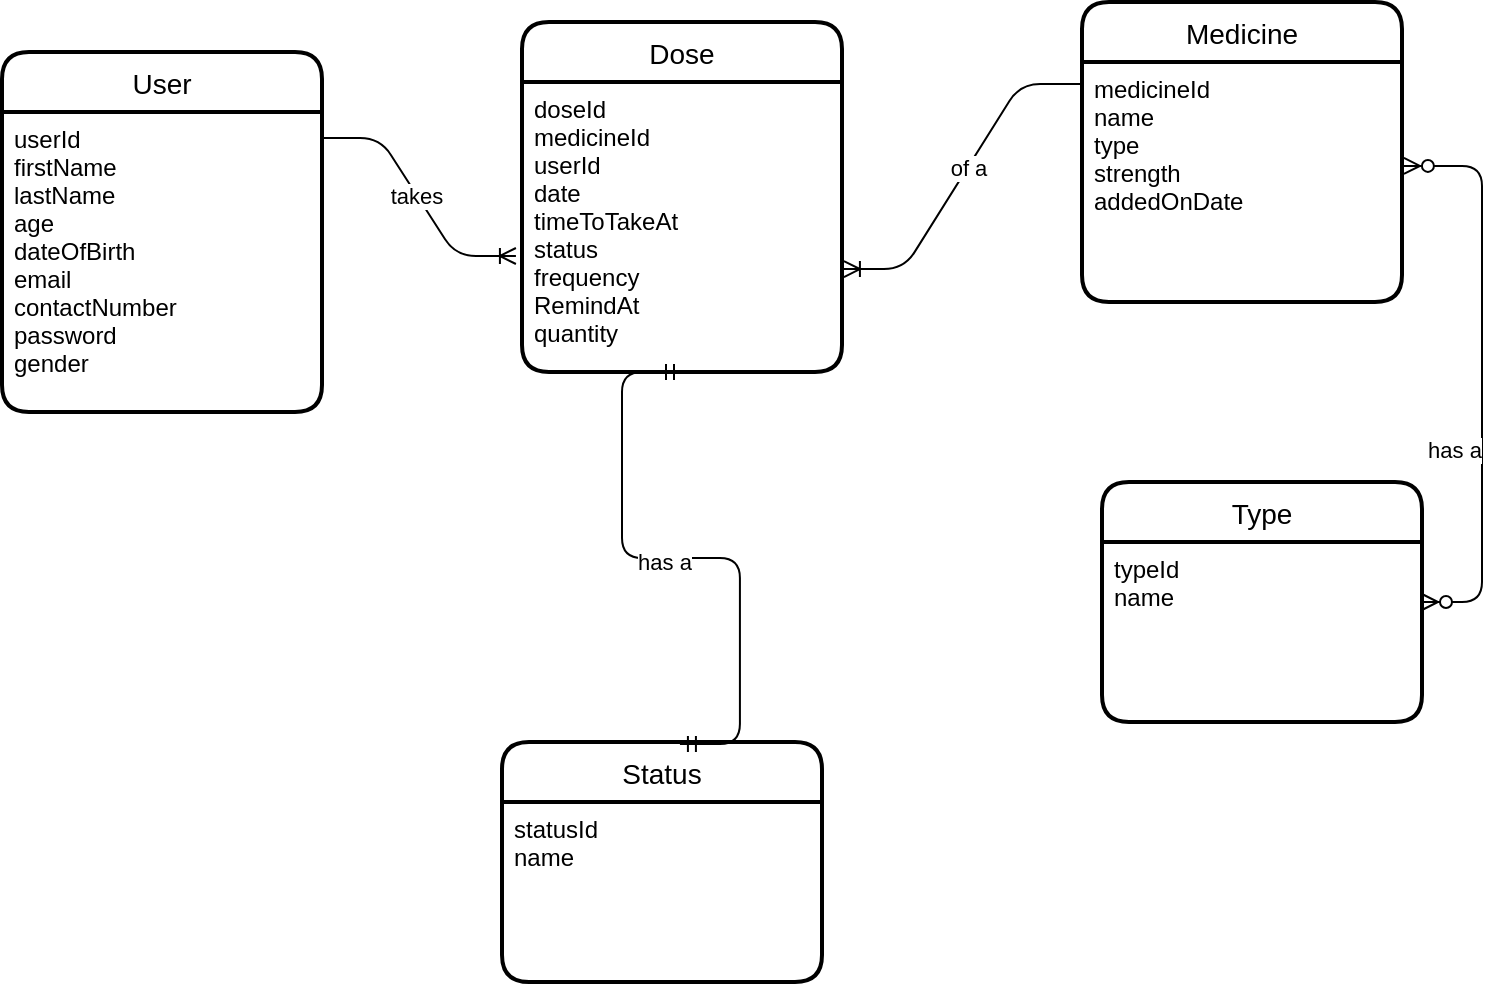 <mxfile version="14.8.0" type="device"><diagram id="R2lEEEUBdFMjLlhIrx00" name="Page-1"><mxGraphModel dx="942" dy="582" grid="1" gridSize="10" guides="1" tooltips="1" connect="1" arrows="1" fold="1" page="1" pageScale="1" pageWidth="850" pageHeight="1100" math="0" shadow="0" extFonts="Permanent Marker^https://fonts.googleapis.com/css?family=Permanent+Marker"><root><mxCell id="0"/><mxCell id="1" parent="0"/><mxCell id="EytgcQ9BEHUovaR0-EAh-1" value="User" style="swimlane;childLayout=stackLayout;horizontal=1;startSize=30;horizontalStack=0;rounded=1;fontSize=14;fontStyle=0;strokeWidth=2;resizeParent=0;resizeLast=1;shadow=0;dashed=0;align=center;" vertex="1" parent="1"><mxGeometry x="50" y="145" width="160" height="180" as="geometry"/></mxCell><mxCell id="EytgcQ9BEHUovaR0-EAh-2" value="userId&#10;firstName&#10;lastName&#10;age&#10;dateOfBirth&#10;email&#10;contactNumber&#10;password&#10;gender" style="align=left;strokeColor=none;fillColor=none;spacingLeft=4;fontSize=12;verticalAlign=top;resizable=0;rotatable=0;part=1;" vertex="1" parent="EytgcQ9BEHUovaR0-EAh-1"><mxGeometry y="30" width="160" height="150" as="geometry"/></mxCell><mxCell id="EytgcQ9BEHUovaR0-EAh-3" value="Medicine" style="swimlane;childLayout=stackLayout;horizontal=1;startSize=30;horizontalStack=0;rounded=1;fontSize=14;fontStyle=0;strokeWidth=2;resizeParent=0;resizeLast=1;shadow=0;dashed=0;align=center;" vertex="1" parent="1"><mxGeometry x="590" y="120" width="160" height="150" as="geometry"/></mxCell><mxCell id="EytgcQ9BEHUovaR0-EAh-4" value="medicineId&#10;name&#10;type&#10;strength&#10;addedOnDate&#10;" style="align=left;strokeColor=none;fillColor=none;spacingLeft=4;fontSize=12;verticalAlign=top;resizable=0;rotatable=0;part=1;" vertex="1" parent="EytgcQ9BEHUovaR0-EAh-3"><mxGeometry y="30" width="160" height="120" as="geometry"/></mxCell><mxCell id="EytgcQ9BEHUovaR0-EAh-9" value="Type" style="swimlane;childLayout=stackLayout;horizontal=1;startSize=30;horizontalStack=0;rounded=1;fontSize=14;fontStyle=0;strokeWidth=2;resizeParent=0;resizeLast=1;shadow=0;dashed=0;align=center;" vertex="1" parent="1"><mxGeometry x="600" y="360" width="160" height="120" as="geometry"/></mxCell><mxCell id="EytgcQ9BEHUovaR0-EAh-10" value="typeId&#10;name" style="align=left;strokeColor=none;fillColor=none;spacingLeft=4;fontSize=12;verticalAlign=top;resizable=0;rotatable=0;part=1;" vertex="1" parent="EytgcQ9BEHUovaR0-EAh-9"><mxGeometry y="30" width="160" height="90" as="geometry"/></mxCell><mxCell id="EytgcQ9BEHUovaR0-EAh-11" value="" style="edgeStyle=entityRelationEdgeStyle;fontSize=12;html=1;endArrow=ERzeroToMany;endFill=1;startArrow=ERzeroToMany;exitX=1.006;exitY=0.433;exitDx=0;exitDy=0;exitPerimeter=0;" edge="1" parent="1" source="EytgcQ9BEHUovaR0-EAh-4" target="EytgcQ9BEHUovaR0-EAh-9"><mxGeometry width="100" height="100" relative="1" as="geometry"><mxPoint x="508" y="260" as="sourcePoint"/><mxPoint x="470" y="350" as="targetPoint"/></mxGeometry></mxCell><mxCell id="EytgcQ9BEHUovaR0-EAh-12" value="has a" style="edgeLabel;html=1;align=center;verticalAlign=middle;resizable=0;points=[];" vertex="1" connectable="0" parent="EytgcQ9BEHUovaR0-EAh-11"><mxGeometry x="0.244" y="2" relative="1" as="geometry"><mxPoint x="-16" y="2" as="offset"/></mxGeometry></mxCell><mxCell id="EytgcQ9BEHUovaR0-EAh-19" value="Dose" style="swimlane;childLayout=stackLayout;horizontal=1;startSize=30;horizontalStack=0;rounded=1;fontSize=14;fontStyle=0;strokeWidth=2;resizeParent=0;resizeLast=1;shadow=0;dashed=0;align=center;" vertex="1" parent="1"><mxGeometry x="310" y="130" width="160" height="175" as="geometry"/></mxCell><mxCell id="EytgcQ9BEHUovaR0-EAh-20" value="doseId&#10;medicineId&#10;userId&#10;date&#10;timeToTakeAt&#10;status&#10;frequency&#10;RemindAt&#10;quantity" style="align=left;strokeColor=none;fillColor=none;spacingLeft=4;fontSize=12;verticalAlign=top;resizable=0;rotatable=0;part=1;" vertex="1" parent="EytgcQ9BEHUovaR0-EAh-19"><mxGeometry y="30" width="160" height="145" as="geometry"/></mxCell><mxCell id="EytgcQ9BEHUovaR0-EAh-28" value="" style="edgeStyle=entityRelationEdgeStyle;fontSize=12;html=1;endArrow=ERoneToMany;exitX=0.994;exitY=0.087;exitDx=0;exitDy=0;exitPerimeter=0;entryX=-0.019;entryY=0.6;entryDx=0;entryDy=0;entryPerimeter=0;" edge="1" parent="1" source="EytgcQ9BEHUovaR0-EAh-2" target="EytgcQ9BEHUovaR0-EAh-20"><mxGeometry width="100" height="100" relative="1" as="geometry"><mxPoint x="360" y="350" as="sourcePoint"/><mxPoint x="290" y="260" as="targetPoint"/></mxGeometry></mxCell><mxCell id="EytgcQ9BEHUovaR0-EAh-29" value="takes" style="edgeLabel;html=1;align=center;verticalAlign=middle;resizable=0;points=[];" vertex="1" connectable="0" parent="EytgcQ9BEHUovaR0-EAh-28"><mxGeometry x="-0.014" y="-1" relative="1" as="geometry"><mxPoint as="offset"/></mxGeometry></mxCell><mxCell id="EytgcQ9BEHUovaR0-EAh-30" value="" style="edgeStyle=entityRelationEdgeStyle;fontSize=12;html=1;endArrow=ERoneToMany;exitX=-0.006;exitY=0.092;exitDx=0;exitDy=0;exitPerimeter=0;entryX=1.006;entryY=0.645;entryDx=0;entryDy=0;entryPerimeter=0;" edge="1" parent="1" source="EytgcQ9BEHUovaR0-EAh-4" target="EytgcQ9BEHUovaR0-EAh-20"><mxGeometry width="100" height="100" relative="1" as="geometry"><mxPoint x="360" y="350" as="sourcePoint"/><mxPoint x="500" y="245" as="targetPoint"/></mxGeometry></mxCell><mxCell id="EytgcQ9BEHUovaR0-EAh-31" value="of a" style="edgeLabel;html=1;align=center;verticalAlign=middle;resizable=0;points=[];" vertex="1" connectable="0" parent="EytgcQ9BEHUovaR0-EAh-30"><mxGeometry x="-0.064" relative="1" as="geometry"><mxPoint as="offset"/></mxGeometry></mxCell><mxCell id="EytgcQ9BEHUovaR0-EAh-34" value="Status" style="swimlane;childLayout=stackLayout;horizontal=1;startSize=30;horizontalStack=0;rounded=1;fontSize=14;fontStyle=0;strokeWidth=2;resizeParent=0;resizeLast=1;shadow=0;dashed=0;align=center;" vertex="1" parent="1"><mxGeometry x="300" y="490" width="160" height="120" as="geometry"/></mxCell><mxCell id="EytgcQ9BEHUovaR0-EAh-36" value="statusId&#10;name" style="align=left;strokeColor=none;fillColor=none;spacingLeft=4;fontSize=12;verticalAlign=top;resizable=0;rotatable=0;part=1;" vertex="1" parent="EytgcQ9BEHUovaR0-EAh-34"><mxGeometry y="30" width="160" height="90" as="geometry"/></mxCell><mxCell id="EytgcQ9BEHUovaR0-EAh-37" value="" style="edgeStyle=entityRelationEdgeStyle;fontSize=12;html=1;endArrow=ERmandOne;startArrow=ERmandOne;entryX=0.556;entryY=0.008;entryDx=0;entryDy=0;entryPerimeter=0;exitX=0.5;exitY=1;exitDx=0;exitDy=0;" edge="1" parent="1" source="EytgcQ9BEHUovaR0-EAh-20" target="EytgcQ9BEHUovaR0-EAh-34"><mxGeometry width="100" height="100" relative="1" as="geometry"><mxPoint x="350" y="400" as="sourcePoint"/><mxPoint x="450" y="300" as="targetPoint"/></mxGeometry></mxCell><mxCell id="EytgcQ9BEHUovaR0-EAh-38" value="has a" style="edgeLabel;html=1;align=center;verticalAlign=middle;resizable=0;points=[];" vertex="1" connectable="0" parent="EytgcQ9BEHUovaR0-EAh-37"><mxGeometry x="-0.055" y="-2" relative="1" as="geometry"><mxPoint as="offset"/></mxGeometry></mxCell></root></mxGraphModel></diagram></mxfile>